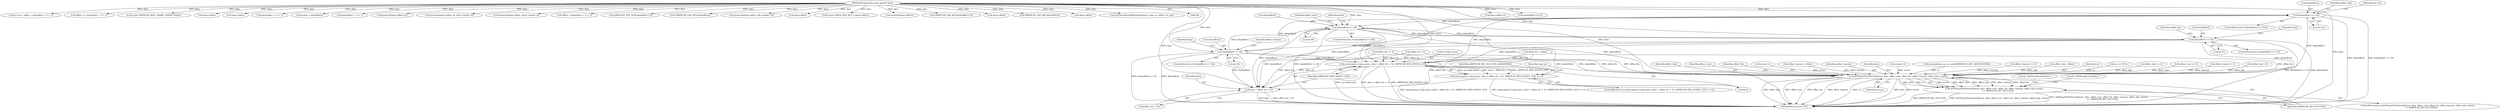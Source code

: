 digraph "0_wireshark_9b0b20b8d5f8c9f7839d58ff6c5900f7e19283b4@array" {
"1000589" [label="(Call,data[offset] == 101)"];
"1000578" [label="(Call,data[offset] == 56)"];
"1000567" [label="(Call,data[offset] == 55)"];
"1000556" [label="(Call,data[offset] == 48)"];
"1000589" [label="(Call,data[offset] == 101)"];
"1000148" [label="(MethodParameterIn,const guint8 *data)"];
"1000719" [label="(Call,memcmp(sa->wpa.nonce, data + offset_fte + 52, AIRPDCAP_WPA_NONCE_LEN))"];
"1000718" [label="(Call,memcmp(sa->wpa.nonce, data + offset_fte + 52, AIRPDCAP_WPA_NONCE_LEN) == 0)"];
"1000725" [label="(Call,data + offset_fte + 52)"];
"1000760" [label="(Call,AirPDcapTDLSDeriveKey(sa, data, offset_rsne, offset_fte, offset_timeout, offset_link, action))"];
"1000759" [label="(Call,AirPDcapTDLSDeriveKey(sa, data, offset_rsne, offset_fte, offset_timeout, offset_link, action)\n            == AIRPDCAP_RET_SUCCESS)"];
"1000574" [label="(Identifier,offset_fte)"];
"1000766" [label="(Identifier,offset_link)"];
"1000763" [label="(Identifier,offset_rsne)"];
"1000734" [label="(Identifier,AIRPDCAP_RET_SUCCESS_HANDSHAKE)"];
"1000221" [label="(Call,data+offset+2)"];
"1000568" [label="(Call,data[offset])"];
"1000556" [label="(Call,data[offset] == 48)"];
"1000204" [label="(Call,data[offset+1]!=3)"];
"1000599" [label="(Call,tot_len < offset + data[offset + 1] + 2)"];
"1000555" [label="(ControlStructure,if (data[offset] == 48))"];
"1000571" [label="(Literal,55)"];
"1000588" [label="(ControlStructure,if (data[offset] == 101))"];
"1000488" [label="(Call,offset_fte = 0)"];
"1000764" [label="(Identifier,offset_fte)"];
"1000585" [label="(Identifier,offset_timeout)"];
"1000513" [label="(Call,action!=1)"];
"1000596" [label="(Identifier,offset_link)"];
"1000584" [label="(Call,offset_timeout = offset)"];
"1000784" [label="(MethodReturn,static INT)"];
"1000771" [label="(Literal,\"AirPDcapScanForKeys\")"];
"1000613" [label="(Call,offset += data[offset + 1] + 2)"];
"1000382" [label="(Call,(const AIRPDCAP_MAC_FRAME_ADDR4 *)(data))"];
"1000148" [label="(MethodParameterIn,const guint8 *data)"];
"1000739" [label="(Identifier,tmp_sa)"];
"1000577" [label="(ControlStructure,if (data[offset] == 56))"];
"1000569" [label="(Identifier,data)"];
"1000765" [label="(Identifier,offset_timeout)"];
"1000189" [label="(Call,data+offset)"];
"1000759" [label="(Call,AirPDcapTDLSDeriveKey(sa, data, offset_rsne, offset_fte, offset_timeout, offset_link, action)\n            == AIRPDCAP_RET_SUCCESS)"];
"1000591" [label="(Identifier,data)"];
"1000725" [label="(Call,data + offset_fte + 52)"];
"1000628" [label="(Call,offset_fte == 0)"];
"1000727" [label="(Call,offset_fte + 52)"];
"1000253" [label="(Call,data+offset)"];
"1000600" [label="(Identifier,tot_len)"];
"1000582" [label="(Literal,56)"];
"1000718" [label="(Call,memcmp(sa->wpa.nonce, data + offset_fte + 52, AIRPDCAP_WPA_NONCE_LEN) == 0)"];
"1000758" [label="(ControlStructure,if (AirPDcapTDLSDeriveKey(sa, data, offset_rsne, offset_fte, offset_timeout, offset_link, action)\n            == AIRPDCAP_RET_SUCCESS))"];
"1000730" [label="(Identifier,AIRPDCAP_WPA_NONCE_LEN)"];
"1000615" [label="(Call,data[offset + 1] + 2)"];
"1000506" [label="(Call,action = data[offset])"];
"1000580" [label="(Identifier,data)"];
"1000768" [label="(Identifier,AIRPDCAP_RET_SUCCESS)"];
"1000762" [label="(Identifier,data)"];
"1000767" [label="(Identifier,action)"];
"1000603" [label="(Call,data[offset + 1] + 2)"];
"1000220" [label="(Call,pntoh16(data+offset+2))"];
"1000566" [label="(ControlStructure,if (data[offset] == 55))"];
"1000589" [label="(Call,data[offset] == 101)"];
"1000578" [label="(Call,data[offset] == 56)"];
"1000188" [label="(Call,memcmp(data+offset, bt_dot1x_header, 8))"];
"1000180" [label="(Call,memcmp(data+offset, dot1x_header, 8))"];
"1000601" [label="(Call,offset + data[offset + 1] + 2)"];
"1000516" [label="(Call,action!=2)"];
"1000726" [label="(Identifier,data)"];
"1000331" [label="(Call,AIRPDCAP_EAP_ACK(data[offset+1]))"];
"1000346" [label="(Call,AIRPDCAP_EAP_SEC(data[offset]))"];
"1000743" [label="(Call,memcpy(tmp_sa, sa, sizeof(AIRPDCAP_SEC_ASSOCIATION)))"];
"1000632" [label="(Call,offset_timeout == 0)"];
"1000471" [label="(Call,memcmp(data+offset, tdls_header, 10))"];
"1000595" [label="(Call,offset_link = offset)"];
"1000731" [label="(Literal,0)"];
"1000181" [label="(Call,data+offset)"];
"1000251" [label="(Call,(const EAPOL_RSN_KEY *) (data+offset))"];
"1000573" [label="(Call,offset_fte = offset)"];
"1000567" [label="(Call,data[offset] == 55)"];
"1000530" [label="(Call,pntoh16(data+offset))"];
"1000761" [label="(Identifier,sa)"];
"1000706" [label="(Call,sa == NULL)"];
"1000760" [label="(Call,AirPDcapTDLSDeriveKey(sa, data, offset_rsne, offset_fte, offset_timeout, offset_link, action))"];
"1000560" [label="(Literal,48)"];
"1000579" [label="(Call,data[offset])"];
"1000322" [label="(Call,AIRPDCAP_EAP_KEY(data[offset+1]))"];
"1000717" [label="(ControlStructure,if (memcmp(sa->wpa.nonce, data + offset_fte + 52, AIRPDCAP_WPA_NONCE_LEN) == 0))"];
"1000472" [label="(Call,data+offset)"];
"1000720" [label="(Call,sa->wpa.nonce)"];
"1000557" [label="(Call,data[offset])"];
"1000340" [label="(Call,AIRPDCAP_EAP_MIC(data[offset]))"];
"1000531" [label="(Call,data+offset)"];
"1000593" [label="(Literal,101)"];
"1000781" [label="(Literal,\"AirPDcapScanForKeys\")"];
"1000590" [label="(Call,data[offset])"];
"1000635" [label="(Call,offset_link == 0)"];
"1000563" [label="(Identifier,offset_rsne)"];
"1000719" [label="(Call,memcmp(sa->wpa.nonce, data + offset_fte + 52, AIRPDCAP_WPA_NONCE_LEN))"];
"1000624" [label="(Call,offset_rsne == 0)"];
"1000496" [label="(Call,offset_timeout = 0)"];
"1000492" [label="(Call,offset_link = 0)"];
"1000297" [label="(Call,AirPDcapRsna4WHandshake(ctx, data, sa, offset, tot_len))"];
"1000589" -> "1000588"  [label="AST: "];
"1000589" -> "1000593"  [label="CFG: "];
"1000590" -> "1000589"  [label="AST: "];
"1000593" -> "1000589"  [label="AST: "];
"1000596" -> "1000589"  [label="CFG: "];
"1000600" -> "1000589"  [label="CFG: "];
"1000589" -> "1000784"  [label="DDG: data[offset] == 101"];
"1000589" -> "1000784"  [label="DDG: data[offset]"];
"1000589" -> "1000556"  [label="DDG: data[offset]"];
"1000578" -> "1000589"  [label="DDG: data[offset]"];
"1000148" -> "1000589"  [label="DDG: data"];
"1000589" -> "1000719"  [label="DDG: data[offset]"];
"1000589" -> "1000725"  [label="DDG: data[offset]"];
"1000589" -> "1000760"  [label="DDG: data[offset]"];
"1000578" -> "1000577"  [label="AST: "];
"1000578" -> "1000582"  [label="CFG: "];
"1000579" -> "1000578"  [label="AST: "];
"1000582" -> "1000578"  [label="AST: "];
"1000585" -> "1000578"  [label="CFG: "];
"1000591" -> "1000578"  [label="CFG: "];
"1000578" -> "1000784"  [label="DDG: data[offset]"];
"1000578" -> "1000784"  [label="DDG: data[offset] == 56"];
"1000578" -> "1000556"  [label="DDG: data[offset]"];
"1000567" -> "1000578"  [label="DDG: data[offset]"];
"1000148" -> "1000578"  [label="DDG: data"];
"1000578" -> "1000719"  [label="DDG: data[offset]"];
"1000578" -> "1000725"  [label="DDG: data[offset]"];
"1000578" -> "1000760"  [label="DDG: data[offset]"];
"1000567" -> "1000566"  [label="AST: "];
"1000567" -> "1000571"  [label="CFG: "];
"1000568" -> "1000567"  [label="AST: "];
"1000571" -> "1000567"  [label="AST: "];
"1000574" -> "1000567"  [label="CFG: "];
"1000580" -> "1000567"  [label="CFG: "];
"1000567" -> "1000784"  [label="DDG: data[offset]"];
"1000567" -> "1000784"  [label="DDG: data[offset] == 55"];
"1000567" -> "1000556"  [label="DDG: data[offset]"];
"1000556" -> "1000567"  [label="DDG: data[offset]"];
"1000148" -> "1000567"  [label="DDG: data"];
"1000567" -> "1000719"  [label="DDG: data[offset]"];
"1000567" -> "1000725"  [label="DDG: data[offset]"];
"1000567" -> "1000760"  [label="DDG: data[offset]"];
"1000556" -> "1000555"  [label="AST: "];
"1000556" -> "1000560"  [label="CFG: "];
"1000557" -> "1000556"  [label="AST: "];
"1000560" -> "1000556"  [label="AST: "];
"1000563" -> "1000556"  [label="CFG: "];
"1000569" -> "1000556"  [label="CFG: "];
"1000556" -> "1000784"  [label="DDG: data[offset]"];
"1000556" -> "1000784"  [label="DDG: data[offset] == 48"];
"1000148" -> "1000556"  [label="DDG: data"];
"1000556" -> "1000719"  [label="DDG: data[offset]"];
"1000556" -> "1000725"  [label="DDG: data[offset]"];
"1000556" -> "1000760"  [label="DDG: data[offset]"];
"1000148" -> "1000146"  [label="AST: "];
"1000148" -> "1000784"  [label="DDG: data"];
"1000148" -> "1000180"  [label="DDG: data"];
"1000148" -> "1000181"  [label="DDG: data"];
"1000148" -> "1000188"  [label="DDG: data"];
"1000148" -> "1000189"  [label="DDG: data"];
"1000148" -> "1000204"  [label="DDG: data"];
"1000148" -> "1000220"  [label="DDG: data"];
"1000148" -> "1000221"  [label="DDG: data"];
"1000148" -> "1000251"  [label="DDG: data"];
"1000148" -> "1000253"  [label="DDG: data"];
"1000148" -> "1000297"  [label="DDG: data"];
"1000148" -> "1000322"  [label="DDG: data"];
"1000148" -> "1000331"  [label="DDG: data"];
"1000148" -> "1000340"  [label="DDG: data"];
"1000148" -> "1000346"  [label="DDG: data"];
"1000148" -> "1000382"  [label="DDG: data"];
"1000148" -> "1000471"  [label="DDG: data"];
"1000148" -> "1000472"  [label="DDG: data"];
"1000148" -> "1000506"  [label="DDG: data"];
"1000148" -> "1000530"  [label="DDG: data"];
"1000148" -> "1000531"  [label="DDG: data"];
"1000148" -> "1000599"  [label="DDG: data"];
"1000148" -> "1000601"  [label="DDG: data"];
"1000148" -> "1000603"  [label="DDG: data"];
"1000148" -> "1000613"  [label="DDG: data"];
"1000148" -> "1000615"  [label="DDG: data"];
"1000148" -> "1000719"  [label="DDG: data"];
"1000148" -> "1000725"  [label="DDG: data"];
"1000148" -> "1000760"  [label="DDG: data"];
"1000719" -> "1000718"  [label="AST: "];
"1000719" -> "1000730"  [label="CFG: "];
"1000720" -> "1000719"  [label="AST: "];
"1000725" -> "1000719"  [label="AST: "];
"1000730" -> "1000719"  [label="AST: "];
"1000731" -> "1000719"  [label="CFG: "];
"1000719" -> "1000784"  [label="DDG: AIRPDCAP_WPA_NONCE_LEN"];
"1000719" -> "1000784"  [label="DDG: sa->wpa.nonce"];
"1000719" -> "1000784"  [label="DDG: data + offset_fte + 52"];
"1000719" -> "1000718"  [label="DDG: sa->wpa.nonce"];
"1000719" -> "1000718"  [label="DDG: data + offset_fte + 52"];
"1000719" -> "1000718"  [label="DDG: AIRPDCAP_WPA_NONCE_LEN"];
"1000628" -> "1000719"  [label="DDG: offset_fte"];
"1000488" -> "1000719"  [label="DDG: offset_fte"];
"1000573" -> "1000719"  [label="DDG: offset_fte"];
"1000718" -> "1000717"  [label="AST: "];
"1000718" -> "1000731"  [label="CFG: "];
"1000731" -> "1000718"  [label="AST: "];
"1000734" -> "1000718"  [label="CFG: "];
"1000739" -> "1000718"  [label="CFG: "];
"1000718" -> "1000784"  [label="DDG: memcmp(sa->wpa.nonce, data + offset_fte + 52, AIRPDCAP_WPA_NONCE_LEN)"];
"1000718" -> "1000784"  [label="DDG: memcmp(sa->wpa.nonce, data + offset_fte + 52, AIRPDCAP_WPA_NONCE_LEN) == 0"];
"1000725" -> "1000727"  [label="CFG: "];
"1000726" -> "1000725"  [label="AST: "];
"1000727" -> "1000725"  [label="AST: "];
"1000730" -> "1000725"  [label="CFG: "];
"1000725" -> "1000784"  [label="DDG: offset_fte + 52"];
"1000725" -> "1000784"  [label="DDG: data"];
"1000628" -> "1000725"  [label="DDG: offset_fte"];
"1000488" -> "1000725"  [label="DDG: offset_fte"];
"1000573" -> "1000725"  [label="DDG: offset_fte"];
"1000760" -> "1000759"  [label="AST: "];
"1000760" -> "1000767"  [label="CFG: "];
"1000761" -> "1000760"  [label="AST: "];
"1000762" -> "1000760"  [label="AST: "];
"1000763" -> "1000760"  [label="AST: "];
"1000764" -> "1000760"  [label="AST: "];
"1000765" -> "1000760"  [label="AST: "];
"1000766" -> "1000760"  [label="AST: "];
"1000767" -> "1000760"  [label="AST: "];
"1000768" -> "1000760"  [label="CFG: "];
"1000760" -> "1000784"  [label="DDG: data"];
"1000760" -> "1000784"  [label="DDG: action"];
"1000760" -> "1000784"  [label="DDG: offset_link"];
"1000760" -> "1000784"  [label="DDG: offset_rsne"];
"1000760" -> "1000784"  [label="DDG: offset_fte"];
"1000760" -> "1000784"  [label="DDG: offset_timeout"];
"1000760" -> "1000784"  [label="DDG: sa"];
"1000760" -> "1000759"  [label="DDG: action"];
"1000760" -> "1000759"  [label="DDG: offset_link"];
"1000760" -> "1000759"  [label="DDG: offset_rsne"];
"1000760" -> "1000759"  [label="DDG: offset_timeout"];
"1000760" -> "1000759"  [label="DDG: offset_fte"];
"1000760" -> "1000759"  [label="DDG: data"];
"1000760" -> "1000759"  [label="DDG: sa"];
"1000743" -> "1000760"  [label="DDG: sa"];
"1000706" -> "1000760"  [label="DDG: sa"];
"1000624" -> "1000760"  [label="DDG: offset_rsne"];
"1000628" -> "1000760"  [label="DDG: offset_fte"];
"1000488" -> "1000760"  [label="DDG: offset_fte"];
"1000573" -> "1000760"  [label="DDG: offset_fte"];
"1000632" -> "1000760"  [label="DDG: offset_timeout"];
"1000496" -> "1000760"  [label="DDG: offset_timeout"];
"1000584" -> "1000760"  [label="DDG: offset_timeout"];
"1000492" -> "1000760"  [label="DDG: offset_link"];
"1000595" -> "1000760"  [label="DDG: offset_link"];
"1000635" -> "1000760"  [label="DDG: offset_link"];
"1000513" -> "1000760"  [label="DDG: action"];
"1000516" -> "1000760"  [label="DDG: action"];
"1000759" -> "1000758"  [label="AST: "];
"1000759" -> "1000768"  [label="CFG: "];
"1000768" -> "1000759"  [label="AST: "];
"1000771" -> "1000759"  [label="CFG: "];
"1000781" -> "1000759"  [label="CFG: "];
"1000759" -> "1000784"  [label="DDG: AirPDcapTDLSDeriveKey(sa, data, offset_rsne, offset_fte, offset_timeout, offset_link, action)"];
"1000759" -> "1000784"  [label="DDG: AirPDcapTDLSDeriveKey(sa, data, offset_rsne, offset_fte, offset_timeout, offset_link, action)\n            == AIRPDCAP_RET_SUCCESS"];
"1000759" -> "1000784"  [label="DDG: AIRPDCAP_RET_SUCCESS"];
}
